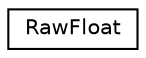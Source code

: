 digraph "Graphical Class Hierarchy"
{
 // LATEX_PDF_SIZE
  edge [fontname="Helvetica",fontsize="10",labelfontname="Helvetica",labelfontsize="10"];
  node [fontname="Helvetica",fontsize="10",shape=record];
  rankdir="LR";
  Node0 [label="RawFloat",height=0.2,width=0.4,color="black", fillcolor="white", style="filled",URL="$unionarm__compute_1_1helpers_1_1float__ops_1_1_raw_float.xhtml",tooltip=" "];
}
